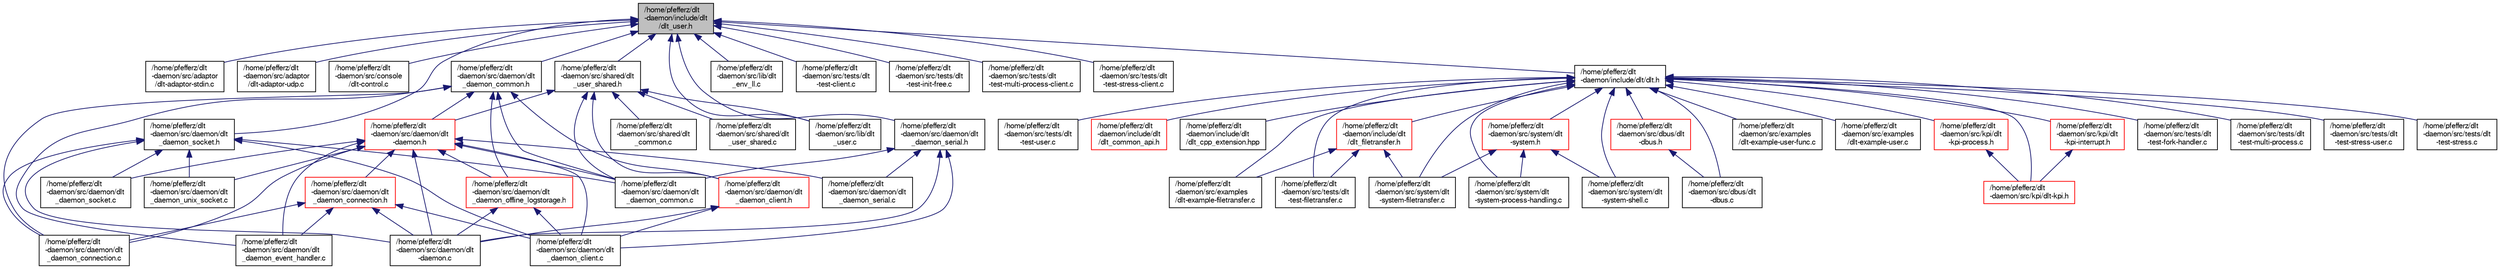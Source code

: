 digraph "/home/pfefferz/dlt-daemon/include/dlt/dlt_user.h"
{
  edge [fontname="FreeSans",fontsize="10",labelfontname="FreeSans",labelfontsize="10"];
  node [fontname="FreeSans",fontsize="10",shape=record];
  Node1 [label="/home/pfefferz/dlt\l-daemon/include/dlt\l/dlt_user.h",height=0.2,width=0.4,color="black", fillcolor="grey75", style="filled", fontcolor="black"];
  Node1 -> Node2 [dir="back",color="midnightblue",fontsize="10",style="solid",fontname="FreeSans"];
  Node2 [label="/home/pfefferz/dlt\l-daemon/src/adaptor\l/dlt-adaptor-stdin.c",height=0.2,width=0.4,color="black", fillcolor="white", style="filled",URL="$dlt-adaptor-stdin_8c.html"];
  Node1 -> Node3 [dir="back",color="midnightblue",fontsize="10",style="solid",fontname="FreeSans"];
  Node3 [label="/home/pfefferz/dlt\l-daemon/src/adaptor\l/dlt-adaptor-udp.c",height=0.2,width=0.4,color="black", fillcolor="white", style="filled",URL="$dlt-adaptor-udp_8c.html"];
  Node1 -> Node4 [dir="back",color="midnightblue",fontsize="10",style="solid",fontname="FreeSans"];
  Node4 [label="/home/pfefferz/dlt\l-daemon/src/console\l/dlt-control.c",height=0.2,width=0.4,color="black", fillcolor="white", style="filled",URL="$dlt-control_8c.html"];
  Node1 -> Node5 [dir="back",color="midnightblue",fontsize="10",style="solid",fontname="FreeSans"];
  Node5 [label="/home/pfefferz/dlt\l-daemon/src/daemon/dlt\l_daemon_common.h",height=0.2,width=0.4,color="black", fillcolor="white", style="filled",URL="$dlt__daemon__common_8h.html"];
  Node5 -> Node6 [dir="back",color="midnightblue",fontsize="10",style="solid",fontname="FreeSans"];
  Node6 [label="/home/pfefferz/dlt\l-daemon/src/daemon/dlt\l-daemon.h",height=0.2,width=0.4,color="red", fillcolor="white", style="filled",URL="$dlt-daemon_8h.html"];
  Node6 -> Node7 [dir="back",color="midnightblue",fontsize="10",style="solid",fontname="FreeSans"];
  Node7 [label="/home/pfefferz/dlt\l-daemon/src/daemon/dlt\l-daemon.c",height=0.2,width=0.4,color="black", fillcolor="white", style="filled",URL="$dlt-daemon_8c.html"];
  Node6 -> Node8 [dir="back",color="midnightblue",fontsize="10",style="solid",fontname="FreeSans"];
  Node8 [label="/home/pfefferz/dlt\l-daemon/src/daemon/dlt\l_daemon_connection.h",height=0.2,width=0.4,color="red", fillcolor="white", style="filled",URL="$dlt__daemon__connection_8h.html"];
  Node8 -> Node7 [dir="back",color="midnightblue",fontsize="10",style="solid",fontname="FreeSans"];
  Node8 -> Node9 [dir="back",color="midnightblue",fontsize="10",style="solid",fontname="FreeSans"];
  Node9 [label="/home/pfefferz/dlt\l-daemon/src/daemon/dlt\l_daemon_client.c",height=0.2,width=0.4,color="black", fillcolor="white", style="filled",URL="$dlt__daemon__client_8c.html"];
  Node8 -> Node10 [dir="back",color="midnightblue",fontsize="10",style="solid",fontname="FreeSans"];
  Node10 [label="/home/pfefferz/dlt\l-daemon/src/daemon/dlt\l_daemon_connection.c",height=0.2,width=0.4,color="black", fillcolor="white", style="filled",URL="$dlt__daemon__connection_8c.html"];
  Node8 -> Node11 [dir="back",color="midnightblue",fontsize="10",style="solid",fontname="FreeSans"];
  Node11 [label="/home/pfefferz/dlt\l-daemon/src/daemon/dlt\l_daemon_event_handler.c",height=0.2,width=0.4,color="black", fillcolor="white", style="filled",URL="$dlt__daemon__event__handler_8c.html"];
  Node6 -> Node12 [dir="back",color="midnightblue",fontsize="10",style="solid",fontname="FreeSans"];
  Node12 [label="/home/pfefferz/dlt\l-daemon/src/daemon/dlt\l_daemon_offline_logstorage.h",height=0.2,width=0.4,color="red", fillcolor="white", style="filled",URL="$dlt__daemon__offline__logstorage_8h.html"];
  Node12 -> Node7 [dir="back",color="midnightblue",fontsize="10",style="solid",fontname="FreeSans"];
  Node12 -> Node9 [dir="back",color="midnightblue",fontsize="10",style="solid",fontname="FreeSans"];
  Node6 -> Node9 [dir="back",color="midnightblue",fontsize="10",style="solid",fontname="FreeSans"];
  Node6 -> Node13 [dir="back",color="midnightblue",fontsize="10",style="solid",fontname="FreeSans"];
  Node13 [label="/home/pfefferz/dlt\l-daemon/src/daemon/dlt\l_daemon_common.c",height=0.2,width=0.4,color="black", fillcolor="white", style="filled",URL="$dlt__daemon__common_8c.html"];
  Node6 -> Node10 [dir="back",color="midnightblue",fontsize="10",style="solid",fontname="FreeSans"];
  Node6 -> Node11 [dir="back",color="midnightblue",fontsize="10",style="solid",fontname="FreeSans"];
  Node6 -> Node14 [dir="back",color="midnightblue",fontsize="10",style="solid",fontname="FreeSans"];
  Node14 [label="/home/pfefferz/dlt\l-daemon/src/daemon/dlt\l_daemon_serial.c",height=0.2,width=0.4,color="black", fillcolor="white", style="filled",URL="$dlt__daemon__serial_8c.html"];
  Node6 -> Node15 [dir="back",color="midnightblue",fontsize="10",style="solid",fontname="FreeSans"];
  Node15 [label="/home/pfefferz/dlt\l-daemon/src/daemon/dlt\l_daemon_socket.c",height=0.2,width=0.4,color="black", fillcolor="white", style="filled",URL="$dlt__daemon__socket_8c.html"];
  Node6 -> Node16 [dir="back",color="midnightblue",fontsize="10",style="solid",fontname="FreeSans"];
  Node16 [label="/home/pfefferz/dlt\l-daemon/src/daemon/dlt\l_daemon_unix_socket.c",height=0.2,width=0.4,color="black", fillcolor="white", style="filled",URL="$dlt__daemon__unix__socket_8c.html"];
  Node5 -> Node17 [dir="back",color="midnightblue",fontsize="10",style="solid",fontname="FreeSans"];
  Node17 [label="/home/pfefferz/dlt\l-daemon/src/daemon/dlt\l_daemon_client.h",height=0.2,width=0.4,color="red", fillcolor="white", style="filled",URL="$dlt__daemon__client_8h.html"];
  Node17 -> Node7 [dir="back",color="midnightblue",fontsize="10",style="solid",fontname="FreeSans"];
  Node17 -> Node9 [dir="back",color="midnightblue",fontsize="10",style="solid",fontname="FreeSans"];
  Node5 -> Node12 [dir="back",color="midnightblue",fontsize="10",style="solid",fontname="FreeSans"];
  Node5 -> Node13 [dir="back",color="midnightblue",fontsize="10",style="solid",fontname="FreeSans"];
  Node5 -> Node10 [dir="back",color="midnightblue",fontsize="10",style="solid",fontname="FreeSans"];
  Node5 -> Node11 [dir="back",color="midnightblue",fontsize="10",style="solid",fontname="FreeSans"];
  Node1 -> Node18 [dir="back",color="midnightblue",fontsize="10",style="solid",fontname="FreeSans"];
  Node18 [label="/home/pfefferz/dlt\l-daemon/src/daemon/dlt\l_daemon_socket.h",height=0.2,width=0.4,color="black", fillcolor="white", style="filled",URL="$dlt__daemon__socket_8h.html"];
  Node18 -> Node7 [dir="back",color="midnightblue",fontsize="10",style="solid",fontname="FreeSans"];
  Node18 -> Node9 [dir="back",color="midnightblue",fontsize="10",style="solid",fontname="FreeSans"];
  Node18 -> Node13 [dir="back",color="midnightblue",fontsize="10",style="solid",fontname="FreeSans"];
  Node18 -> Node10 [dir="back",color="midnightblue",fontsize="10",style="solid",fontname="FreeSans"];
  Node18 -> Node15 [dir="back",color="midnightblue",fontsize="10",style="solid",fontname="FreeSans"];
  Node18 -> Node16 [dir="back",color="midnightblue",fontsize="10",style="solid",fontname="FreeSans"];
  Node1 -> Node19 [dir="back",color="midnightblue",fontsize="10",style="solid",fontname="FreeSans"];
  Node19 [label="/home/pfefferz/dlt\l-daemon/src/daemon/dlt\l_daemon_serial.h",height=0.2,width=0.4,color="black", fillcolor="white", style="filled",URL="$dlt__daemon__serial_8h.html"];
  Node19 -> Node7 [dir="back",color="midnightblue",fontsize="10",style="solid",fontname="FreeSans"];
  Node19 -> Node9 [dir="back",color="midnightblue",fontsize="10",style="solid",fontname="FreeSans"];
  Node19 -> Node13 [dir="back",color="midnightblue",fontsize="10",style="solid",fontname="FreeSans"];
  Node19 -> Node14 [dir="back",color="midnightblue",fontsize="10",style="solid",fontname="FreeSans"];
  Node1 -> Node20 [dir="back",color="midnightblue",fontsize="10",style="solid",fontname="FreeSans"];
  Node20 [label="/home/pfefferz/dlt\l-daemon/src/lib/dlt\l_env_ll.c",height=0.2,width=0.4,color="black", fillcolor="white", style="filled",URL="$dlt__env__ll_8c.html"];
  Node1 -> Node21 [dir="back",color="midnightblue",fontsize="10",style="solid",fontname="FreeSans"];
  Node21 [label="/home/pfefferz/dlt\l-daemon/src/lib/dlt\l_user.c",height=0.2,width=0.4,color="black", fillcolor="white", style="filled",URL="$dlt__user_8c.html"];
  Node1 -> Node22 [dir="back",color="midnightblue",fontsize="10",style="solid",fontname="FreeSans"];
  Node22 [label="/home/pfefferz/dlt\l-daemon/src/shared/dlt\l_user_shared.h",height=0.2,width=0.4,color="black", fillcolor="white", style="filled",URL="$dlt__user__shared_8h.html"];
  Node22 -> Node6 [dir="back",color="midnightblue",fontsize="10",style="solid",fontname="FreeSans"];
  Node22 -> Node17 [dir="back",color="midnightblue",fontsize="10",style="solid",fontname="FreeSans"];
  Node22 -> Node13 [dir="back",color="midnightblue",fontsize="10",style="solid",fontname="FreeSans"];
  Node22 -> Node21 [dir="back",color="midnightblue",fontsize="10",style="solid",fontname="FreeSans"];
  Node22 -> Node23 [dir="back",color="midnightblue",fontsize="10",style="solid",fontname="FreeSans"];
  Node23 [label="/home/pfefferz/dlt\l-daemon/src/shared/dlt\l_common.c",height=0.2,width=0.4,color="black", fillcolor="white", style="filled",URL="$dlt__common_8c.html"];
  Node22 -> Node24 [dir="back",color="midnightblue",fontsize="10",style="solid",fontname="FreeSans"];
  Node24 [label="/home/pfefferz/dlt\l-daemon/src/shared/dlt\l_user_shared.c",height=0.2,width=0.4,color="black", fillcolor="white", style="filled",URL="$dlt__user__shared_8c.html"];
  Node1 -> Node25 [dir="back",color="midnightblue",fontsize="10",style="solid",fontname="FreeSans"];
  Node25 [label="/home/pfefferz/dlt\l-daemon/src/tests/dlt\l-test-client.c",height=0.2,width=0.4,color="black", fillcolor="white", style="filled",URL="$dlt-test-client_8c.html"];
  Node1 -> Node26 [dir="back",color="midnightblue",fontsize="10",style="solid",fontname="FreeSans"];
  Node26 [label="/home/pfefferz/dlt\l-daemon/src/tests/dlt\l-test-init-free.c",height=0.2,width=0.4,color="black", fillcolor="white", style="filled",URL="$dlt-test-init-free_8c.html"];
  Node1 -> Node27 [dir="back",color="midnightblue",fontsize="10",style="solid",fontname="FreeSans"];
  Node27 [label="/home/pfefferz/dlt\l-daemon/src/tests/dlt\l-test-multi-process-client.c",height=0.2,width=0.4,color="black", fillcolor="white", style="filled",URL="$dlt-test-multi-process-client_8c.html"];
  Node1 -> Node28 [dir="back",color="midnightblue",fontsize="10",style="solid",fontname="FreeSans"];
  Node28 [label="/home/pfefferz/dlt\l-daemon/src/tests/dlt\l-test-stress-client.c",height=0.2,width=0.4,color="black", fillcolor="white", style="filled",URL="$dlt-test-stress-client_8c.html"];
  Node1 -> Node29 [dir="back",color="midnightblue",fontsize="10",style="solid",fontname="FreeSans"];
  Node29 [label="/home/pfefferz/dlt\l-daemon/include/dlt/dlt.h",height=0.2,width=0.4,color="black", fillcolor="white", style="filled",URL="$dlt_8h.html"];
  Node29 -> Node30 [dir="back",color="midnightblue",fontsize="10",style="solid",fontname="FreeSans"];
  Node30 [label="/home/pfefferz/dlt\l-daemon/src/dbus/dlt\l-dbus.h",height=0.2,width=0.4,color="red", fillcolor="white", style="filled",URL="$dlt-dbus_8h.html"];
  Node30 -> Node31 [dir="back",color="midnightblue",fontsize="10",style="solid",fontname="FreeSans"];
  Node31 [label="/home/pfefferz/dlt\l-daemon/src/dbus/dlt\l-dbus.c",height=0.2,width=0.4,color="black", fillcolor="white", style="filled",URL="$dlt-dbus_8c.html"];
  Node29 -> Node31 [dir="back",color="midnightblue",fontsize="10",style="solid",fontname="FreeSans"];
  Node29 -> Node32 [dir="back",color="midnightblue",fontsize="10",style="solid",fontname="FreeSans"];
  Node32 [label="/home/pfefferz/dlt\l-daemon/src/examples\l/dlt-example-filetransfer.c",height=0.2,width=0.4,color="black", fillcolor="white", style="filled",URL="$dlt-example-filetransfer_8c.html"];
  Node29 -> Node33 [dir="back",color="midnightblue",fontsize="10",style="solid",fontname="FreeSans"];
  Node33 [label="/home/pfefferz/dlt\l-daemon/src/examples\l/dlt-example-user-func.c",height=0.2,width=0.4,color="black", fillcolor="white", style="filled",URL="$dlt-example-user-func_8c.html"];
  Node29 -> Node34 [dir="back",color="midnightblue",fontsize="10",style="solid",fontname="FreeSans"];
  Node34 [label="/home/pfefferz/dlt\l-daemon/src/examples\l/dlt-example-user.c",height=0.2,width=0.4,color="black", fillcolor="white", style="filled",URL="$dlt-example-user_8c.html"];
  Node29 -> Node35 [dir="back",color="midnightblue",fontsize="10",style="solid",fontname="FreeSans"];
  Node35 [label="/home/pfefferz/dlt\l-daemon/src/kpi/dlt\l-kpi-interrupt.h",height=0.2,width=0.4,color="red", fillcolor="white", style="filled",URL="$dlt-kpi-interrupt_8h.html"];
  Node35 -> Node36 [dir="back",color="midnightblue",fontsize="10",style="solid",fontname="FreeSans"];
  Node36 [label="/home/pfefferz/dlt\l-daemon/src/kpi/dlt-kpi.h",height=0.2,width=0.4,color="red", fillcolor="white", style="filled",URL="$dlt-kpi_8h.html"];
  Node29 -> Node36 [dir="back",color="midnightblue",fontsize="10",style="solid",fontname="FreeSans"];
  Node29 -> Node37 [dir="back",color="midnightblue",fontsize="10",style="solid",fontname="FreeSans"];
  Node37 [label="/home/pfefferz/dlt\l-daemon/src/kpi/dlt\l-kpi-process.h",height=0.2,width=0.4,color="red", fillcolor="white", style="filled",URL="$dlt-kpi-process_8h.html"];
  Node37 -> Node36 [dir="back",color="midnightblue",fontsize="10",style="solid",fontname="FreeSans"];
  Node29 -> Node38 [dir="back",color="midnightblue",fontsize="10",style="solid",fontname="FreeSans"];
  Node38 [label="/home/pfefferz/dlt\l-daemon/src/system/dlt\l-system.h",height=0.2,width=0.4,color="red", fillcolor="white", style="filled",URL="$dlt-system_8h.html"];
  Node38 -> Node39 [dir="back",color="midnightblue",fontsize="10",style="solid",fontname="FreeSans"];
  Node39 [label="/home/pfefferz/dlt\l-daemon/src/system/dlt\l-system-filetransfer.c",height=0.2,width=0.4,color="black", fillcolor="white", style="filled",URL="$dlt-system-filetransfer_8c.html"];
  Node38 -> Node40 [dir="back",color="midnightblue",fontsize="10",style="solid",fontname="FreeSans"];
  Node40 [label="/home/pfefferz/dlt\l-daemon/src/system/dlt\l-system-process-handling.c",height=0.2,width=0.4,color="black", fillcolor="white", style="filled",URL="$dlt-system-process-handling_8c.html"];
  Node38 -> Node41 [dir="back",color="midnightblue",fontsize="10",style="solid",fontname="FreeSans"];
  Node41 [label="/home/pfefferz/dlt\l-daemon/src/system/dlt\l-system-shell.c",height=0.2,width=0.4,color="black", fillcolor="white", style="filled",URL="$dlt-system-shell_8c.html"];
  Node29 -> Node39 [dir="back",color="midnightblue",fontsize="10",style="solid",fontname="FreeSans"];
  Node29 -> Node40 [dir="back",color="midnightblue",fontsize="10",style="solid",fontname="FreeSans"];
  Node29 -> Node41 [dir="back",color="midnightblue",fontsize="10",style="solid",fontname="FreeSans"];
  Node29 -> Node42 [dir="back",color="midnightblue",fontsize="10",style="solid",fontname="FreeSans"];
  Node42 [label="/home/pfefferz/dlt\l-daemon/src/tests/dlt\l-test-filetransfer.c",height=0.2,width=0.4,color="black", fillcolor="white", style="filled",URL="$dlt-test-filetransfer_8c.html"];
  Node29 -> Node43 [dir="back",color="midnightblue",fontsize="10",style="solid",fontname="FreeSans"];
  Node43 [label="/home/pfefferz/dlt\l-daemon/src/tests/dlt\l-test-fork-handler.c",height=0.2,width=0.4,color="black", fillcolor="white", style="filled",URL="$dlt-test-fork-handler_8c.html"];
  Node29 -> Node44 [dir="back",color="midnightblue",fontsize="10",style="solid",fontname="FreeSans"];
  Node44 [label="/home/pfefferz/dlt\l-daemon/src/tests/dlt\l-test-multi-process.c",height=0.2,width=0.4,color="black", fillcolor="white", style="filled",URL="$dlt-test-multi-process_8c.html"];
  Node29 -> Node45 [dir="back",color="midnightblue",fontsize="10",style="solid",fontname="FreeSans"];
  Node45 [label="/home/pfefferz/dlt\l-daemon/src/tests/dlt\l-test-stress-user.c",height=0.2,width=0.4,color="black", fillcolor="white", style="filled",URL="$dlt-test-stress-user_8c.html"];
  Node29 -> Node46 [dir="back",color="midnightblue",fontsize="10",style="solid",fontname="FreeSans"];
  Node46 [label="/home/pfefferz/dlt\l-daemon/src/tests/dlt\l-test-stress.c",height=0.2,width=0.4,color="black", fillcolor="white", style="filled",URL="$dlt-test-stress_8c.html"];
  Node29 -> Node47 [dir="back",color="midnightblue",fontsize="10",style="solid",fontname="FreeSans"];
  Node47 [label="/home/pfefferz/dlt\l-daemon/src/tests/dlt\l-test-user.c",height=0.2,width=0.4,color="black", fillcolor="white", style="filled",URL="$dlt-test-user_8c.html"];
  Node29 -> Node48 [dir="back",color="midnightblue",fontsize="10",style="solid",fontname="FreeSans"];
  Node48 [label="/home/pfefferz/dlt\l-daemon/include/dlt\l/dlt_common_api.h",height=0.2,width=0.4,color="red", fillcolor="white", style="filled",URL="$dlt__common__api_8h.html"];
  Node29 -> Node49 [dir="back",color="midnightblue",fontsize="10",style="solid",fontname="FreeSans"];
  Node49 [label="/home/pfefferz/dlt\l-daemon/include/dlt\l/dlt_cpp_extension.hpp",height=0.2,width=0.4,color="black", fillcolor="white", style="filled",URL="$dlt__cpp__extension_8hpp.html"];
  Node29 -> Node50 [dir="back",color="midnightblue",fontsize="10",style="solid",fontname="FreeSans"];
  Node50 [label="/home/pfefferz/dlt\l-daemon/include/dlt\l/dlt_filetransfer.h",height=0.2,width=0.4,color="red", fillcolor="white", style="filled",URL="$dlt__filetransfer_8h.html"];
  Node50 -> Node32 [dir="back",color="midnightblue",fontsize="10",style="solid",fontname="FreeSans"];
  Node50 -> Node39 [dir="back",color="midnightblue",fontsize="10",style="solid",fontname="FreeSans"];
  Node50 -> Node42 [dir="back",color="midnightblue",fontsize="10",style="solid",fontname="FreeSans"];
}
